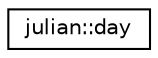 digraph "Graphical Class Hierarchy"
{
 // LATEX_PDF_SIZE
  edge [fontname="Helvetica",fontsize="10",labelfontname="Helvetica",labelfontsize="10"];
  node [fontname="Helvetica",fontsize="10",shape=record];
  rankdir="LR";
  Node0 [label="julian::day",height=0.2,width=0.4,color="black", fillcolor="white", style="filled",URL="$classjulian_1_1day.html",tooltip=" "];
}
